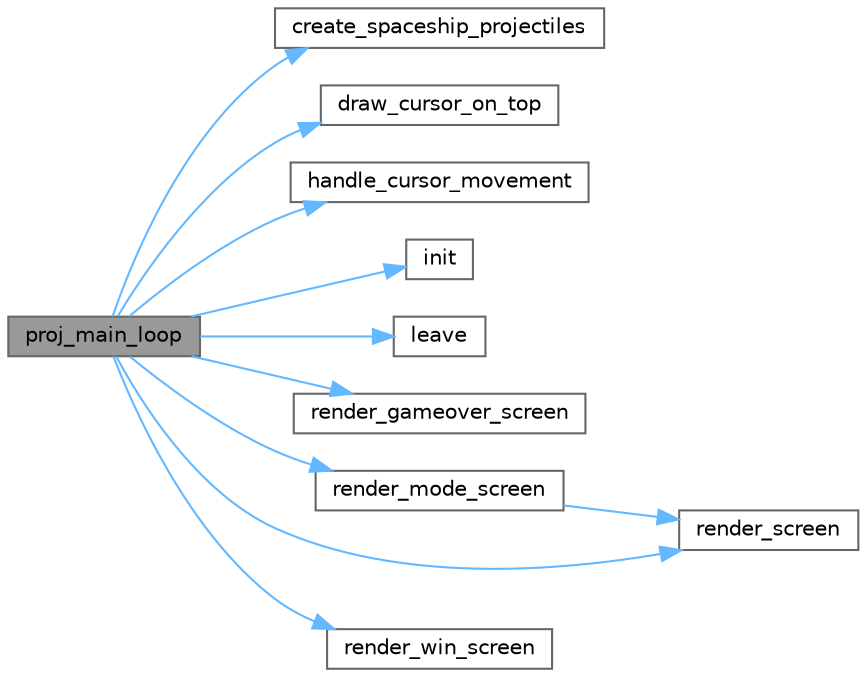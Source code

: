digraph "proj_main_loop"
{
 // LATEX_PDF_SIZE
  bgcolor="transparent";
  edge [fontname=Helvetica,fontsize=10,labelfontname=Helvetica,labelfontsize=10];
  node [fontname=Helvetica,fontsize=10,shape=box,height=0.2,width=0.4];
  rankdir="LR";
  Node1 [id="Node000001",label="proj_main_loop",height=0.2,width=0.4,color="gray40", fillcolor="grey60", style="filled", fontcolor="black",tooltip="Main loop of the project, responsible for handling game states, user input, and rendering."];
  Node1 -> Node2 [id="edge1_Node000001_Node000002",color="steelblue1",style="solid",tooltip=" "];
  Node2 [id="Node000002",label="create_spaceship_projectiles",height=0.2,width=0.4,color="grey40", fillcolor="white", style="filled",URL="$proj_8c.html#af77b4df6765271737095f0e9f525f93c",tooltip="Creates projectiles fired by the spaceship."];
  Node1 -> Node3 [id="edge2_Node000001_Node000003",color="steelblue1",style="solid",tooltip=" "];
  Node3 [id="Node000003",label="draw_cursor_on_top",height=0.2,width=0.4,color="grey40", fillcolor="white", style="filled",URL="$proj_8c.html#a468f8fe6f4ee3a1e1cb8ab047bf693f9",tooltip="Draws the cursor on top of the game screen based on the current game state."];
  Node1 -> Node4 [id="edge3_Node000001_Node000004",color="steelblue1",style="solid",tooltip=" "];
  Node4 [id="Node000004",label="handle_cursor_movement",height=0.2,width=0.4,color="grey40", fillcolor="white", style="filled",URL="$proj_8c.html#aec2a0664fcae32a93017ae63e1912c8b",tooltip="Handles cursor movement based on the current game state."];
  Node1 -> Node5 [id="edge4_Node000001_Node000005",color="steelblue1",style="solid",tooltip=" "];
  Node5 [id="Node000005",label="init",height=0.2,width=0.4,color="grey40", fillcolor="white", style="filled",URL="$proj_8c.html#a05848de25ac2dbec233935058a1d24b4",tooltip="Initializes the game."];
  Node1 -> Node6 [id="edge5_Node000001_Node000006",color="steelblue1",style="solid",tooltip=" "];
  Node6 [id="Node000006",label="leave",height=0.2,width=0.4,color="grey40", fillcolor="white", style="filled",URL="$proj_8c.html#ae63cb26dfb386d58b08424700673026b",tooltip="Cleans up resources and exits the game."];
  Node1 -> Node7 [id="edge6_Node000001_Node000007",color="steelblue1",style="solid",tooltip=" "];
  Node7 [id="Node000007",label="render_gameover_screen",height=0.2,width=0.4,color="grey40", fillcolor="white", style="filled",URL="$proj_8c.html#adcad4094b8e47223f990493cc6438074",tooltip="Renders the game over screen and handles user interaction."];
  Node1 -> Node8 [id="edge7_Node000001_Node000008",color="steelblue1",style="solid",tooltip=" "];
  Node8 [id="Node000008",label="render_mode_screen",height=0.2,width=0.4,color="grey40", fillcolor="white", style="filled",URL="$proj_8c.html#a6b3b62d31a5ee90fe6293b1d34abcaee",tooltip="Renders the mode selection screen and handles user interaction."];
  Node8 -> Node9 [id="edge8_Node000008_Node000009",color="steelblue1",style="solid",tooltip=" "];
  Node9 [id="Node000009",label="render_screen",height=0.2,width=0.4,color="grey40", fillcolor="white", style="filled",URL="$proj_8c.html#a919b97c5b762b497d13f579e6be3b150",tooltip="Renders the main menu screen and handles user input."];
  Node1 -> Node9 [id="edge9_Node000001_Node000009",color="steelblue1",style="solid",tooltip=" "];
  Node1 -> Node10 [id="edge10_Node000001_Node000010",color="steelblue1",style="solid",tooltip=" "];
  Node10 [id="Node000010",label="render_win_screen",height=0.2,width=0.4,color="grey40", fillcolor="white", style="filled",URL="$proj_8c.html#ae8c1261f0c223eea63828e6241e0a155",tooltip="Renders the win screen and handles user interaction."];
}
